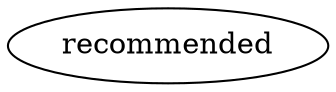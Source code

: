 strict digraph  {
recommended [packages="{'astropy', 'seaborn', 'jupyterlab', 'iapws', 'python-dateutil', 'ipython', 'ipywidgets', 'aabbtree'}"];
}
